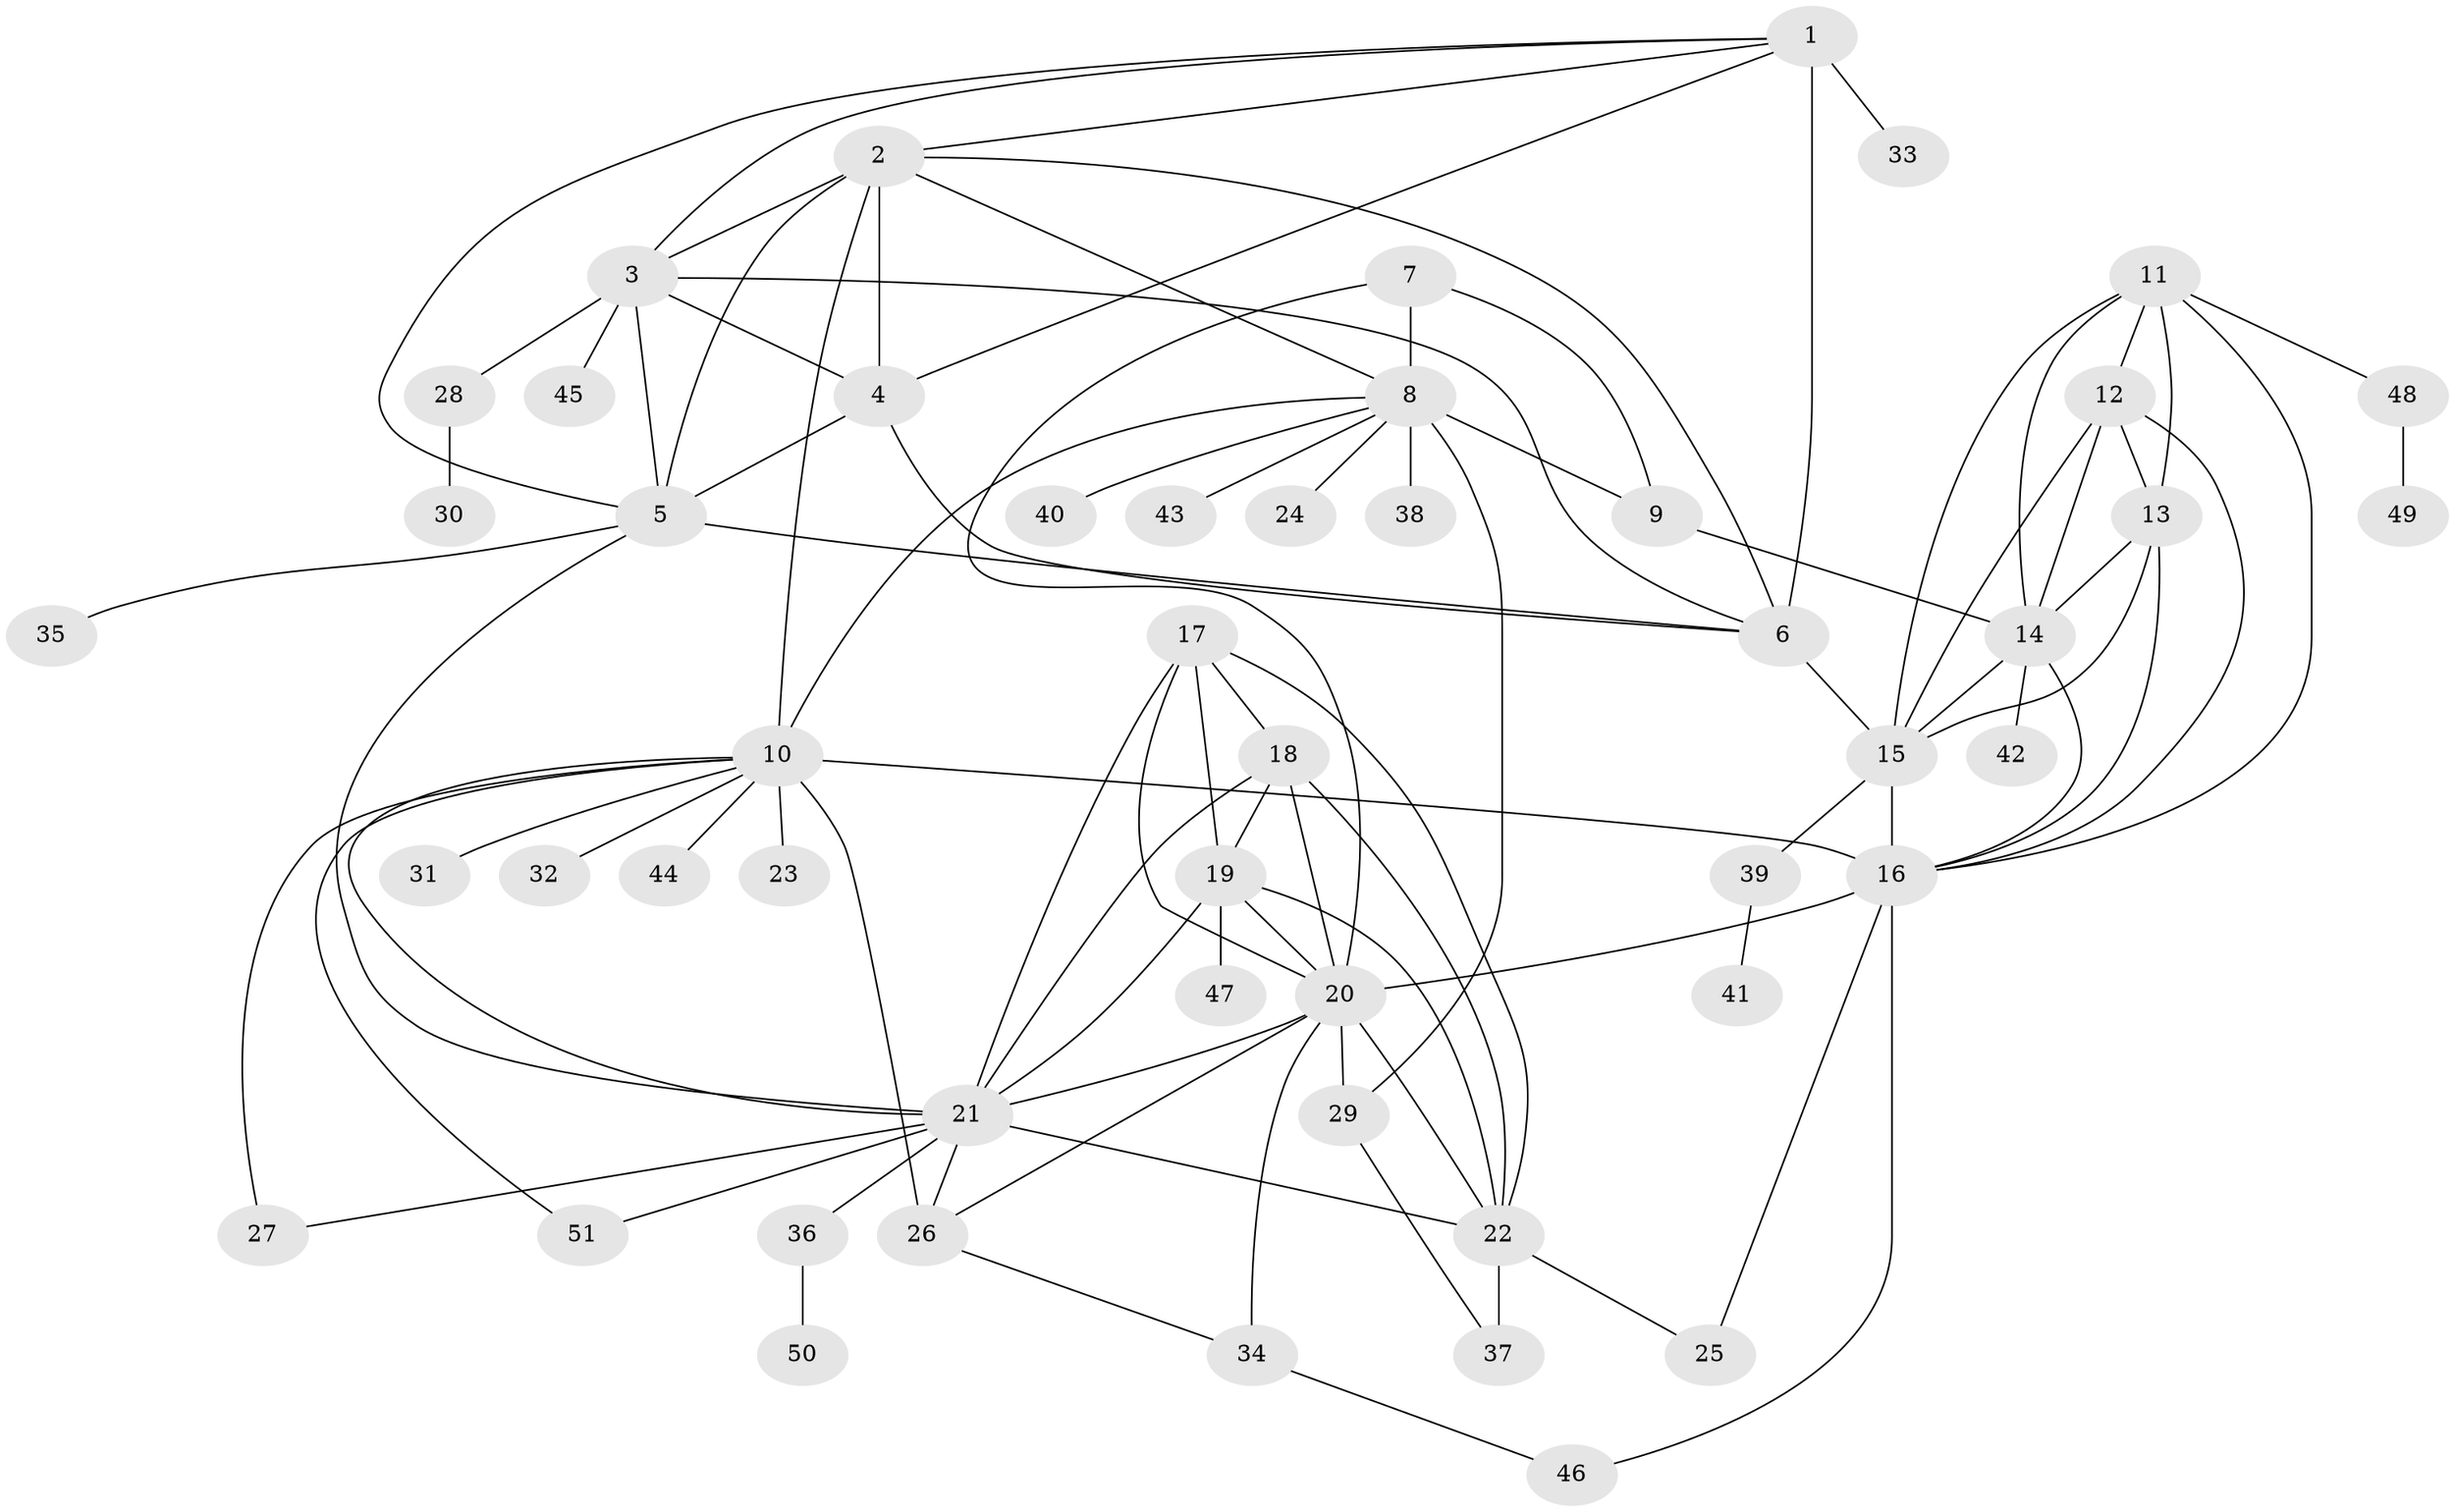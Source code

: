 // original degree distribution, {12: 0.015873015873015872, 8: 0.03968253968253968, 6: 0.015873015873015872, 10: 0.03968253968253968, 7: 0.05555555555555555, 11: 0.023809523809523808, 9: 0.023809523809523808, 5: 0.023809523809523808, 1: 0.5634920634920635, 2: 0.12698412698412698, 3: 0.07142857142857142}
// Generated by graph-tools (version 1.1) at 2025/52/03/04/25 22:52:32]
// undirected, 51 vertices, 96 edges
graph export_dot {
  node [color=gray90,style=filled];
  1;
  2;
  3;
  4;
  5;
  6;
  7;
  8;
  9;
  10;
  11;
  12;
  13;
  14;
  15;
  16;
  17;
  18;
  19;
  20;
  21;
  22;
  23;
  24;
  25;
  26;
  27;
  28;
  29;
  30;
  31;
  32;
  33;
  34;
  35;
  36;
  37;
  38;
  39;
  40;
  41;
  42;
  43;
  44;
  45;
  46;
  47;
  48;
  49;
  50;
  51;
  1 -- 2 [weight=1.0];
  1 -- 3 [weight=1.0];
  1 -- 4 [weight=1.0];
  1 -- 5 [weight=1.0];
  1 -- 6 [weight=6.0];
  1 -- 33 [weight=1.0];
  2 -- 3 [weight=1.0];
  2 -- 4 [weight=1.0];
  2 -- 5 [weight=1.0];
  2 -- 6 [weight=1.0];
  2 -- 8 [weight=1.0];
  2 -- 10 [weight=1.0];
  3 -- 4 [weight=1.0];
  3 -- 5 [weight=1.0];
  3 -- 6 [weight=1.0];
  3 -- 28 [weight=1.0];
  3 -- 45 [weight=1.0];
  4 -- 5 [weight=1.0];
  4 -- 6 [weight=1.0];
  5 -- 6 [weight=1.0];
  5 -- 21 [weight=1.0];
  5 -- 35 [weight=1.0];
  6 -- 15 [weight=1.0];
  7 -- 8 [weight=4.0];
  7 -- 9 [weight=1.0];
  7 -- 20 [weight=1.0];
  8 -- 9 [weight=4.0];
  8 -- 10 [weight=1.0];
  8 -- 24 [weight=5.0];
  8 -- 29 [weight=3.0];
  8 -- 38 [weight=3.0];
  8 -- 40 [weight=1.0];
  8 -- 43 [weight=1.0];
  9 -- 14 [weight=1.0];
  10 -- 16 [weight=1.0];
  10 -- 21 [weight=1.0];
  10 -- 23 [weight=1.0];
  10 -- 26 [weight=4.0];
  10 -- 27 [weight=1.0];
  10 -- 31 [weight=1.0];
  10 -- 32 [weight=1.0];
  10 -- 44 [weight=1.0];
  10 -- 51 [weight=1.0];
  11 -- 12 [weight=1.0];
  11 -- 13 [weight=1.0];
  11 -- 14 [weight=1.0];
  11 -- 15 [weight=1.0];
  11 -- 16 [weight=1.0];
  11 -- 48 [weight=1.0];
  12 -- 13 [weight=2.0];
  12 -- 14 [weight=1.0];
  12 -- 15 [weight=1.0];
  12 -- 16 [weight=1.0];
  13 -- 14 [weight=1.0];
  13 -- 15 [weight=1.0];
  13 -- 16 [weight=1.0];
  14 -- 15 [weight=1.0];
  14 -- 16 [weight=1.0];
  14 -- 42 [weight=1.0];
  15 -- 16 [weight=1.0];
  15 -- 39 [weight=1.0];
  16 -- 20 [weight=1.0];
  16 -- 25 [weight=1.0];
  16 -- 46 [weight=1.0];
  17 -- 18 [weight=1.0];
  17 -- 19 [weight=1.0];
  17 -- 20 [weight=1.0];
  17 -- 21 [weight=1.0];
  17 -- 22 [weight=1.0];
  18 -- 19 [weight=1.0];
  18 -- 20 [weight=1.0];
  18 -- 21 [weight=1.0];
  18 -- 22 [weight=1.0];
  19 -- 20 [weight=1.0];
  19 -- 21 [weight=1.0];
  19 -- 22 [weight=1.0];
  19 -- 47 [weight=1.0];
  20 -- 21 [weight=1.0];
  20 -- 22 [weight=1.0];
  20 -- 26 [weight=1.0];
  20 -- 29 [weight=1.0];
  20 -- 34 [weight=1.0];
  21 -- 22 [weight=1.0];
  21 -- 26 [weight=1.0];
  21 -- 27 [weight=1.0];
  21 -- 36 [weight=1.0];
  21 -- 51 [weight=1.0];
  22 -- 25 [weight=1.0];
  22 -- 37 [weight=3.0];
  26 -- 34 [weight=1.0];
  28 -- 30 [weight=1.0];
  29 -- 37 [weight=1.0];
  34 -- 46 [weight=1.0];
  36 -- 50 [weight=1.0];
  39 -- 41 [weight=1.0];
  48 -- 49 [weight=1.0];
}
